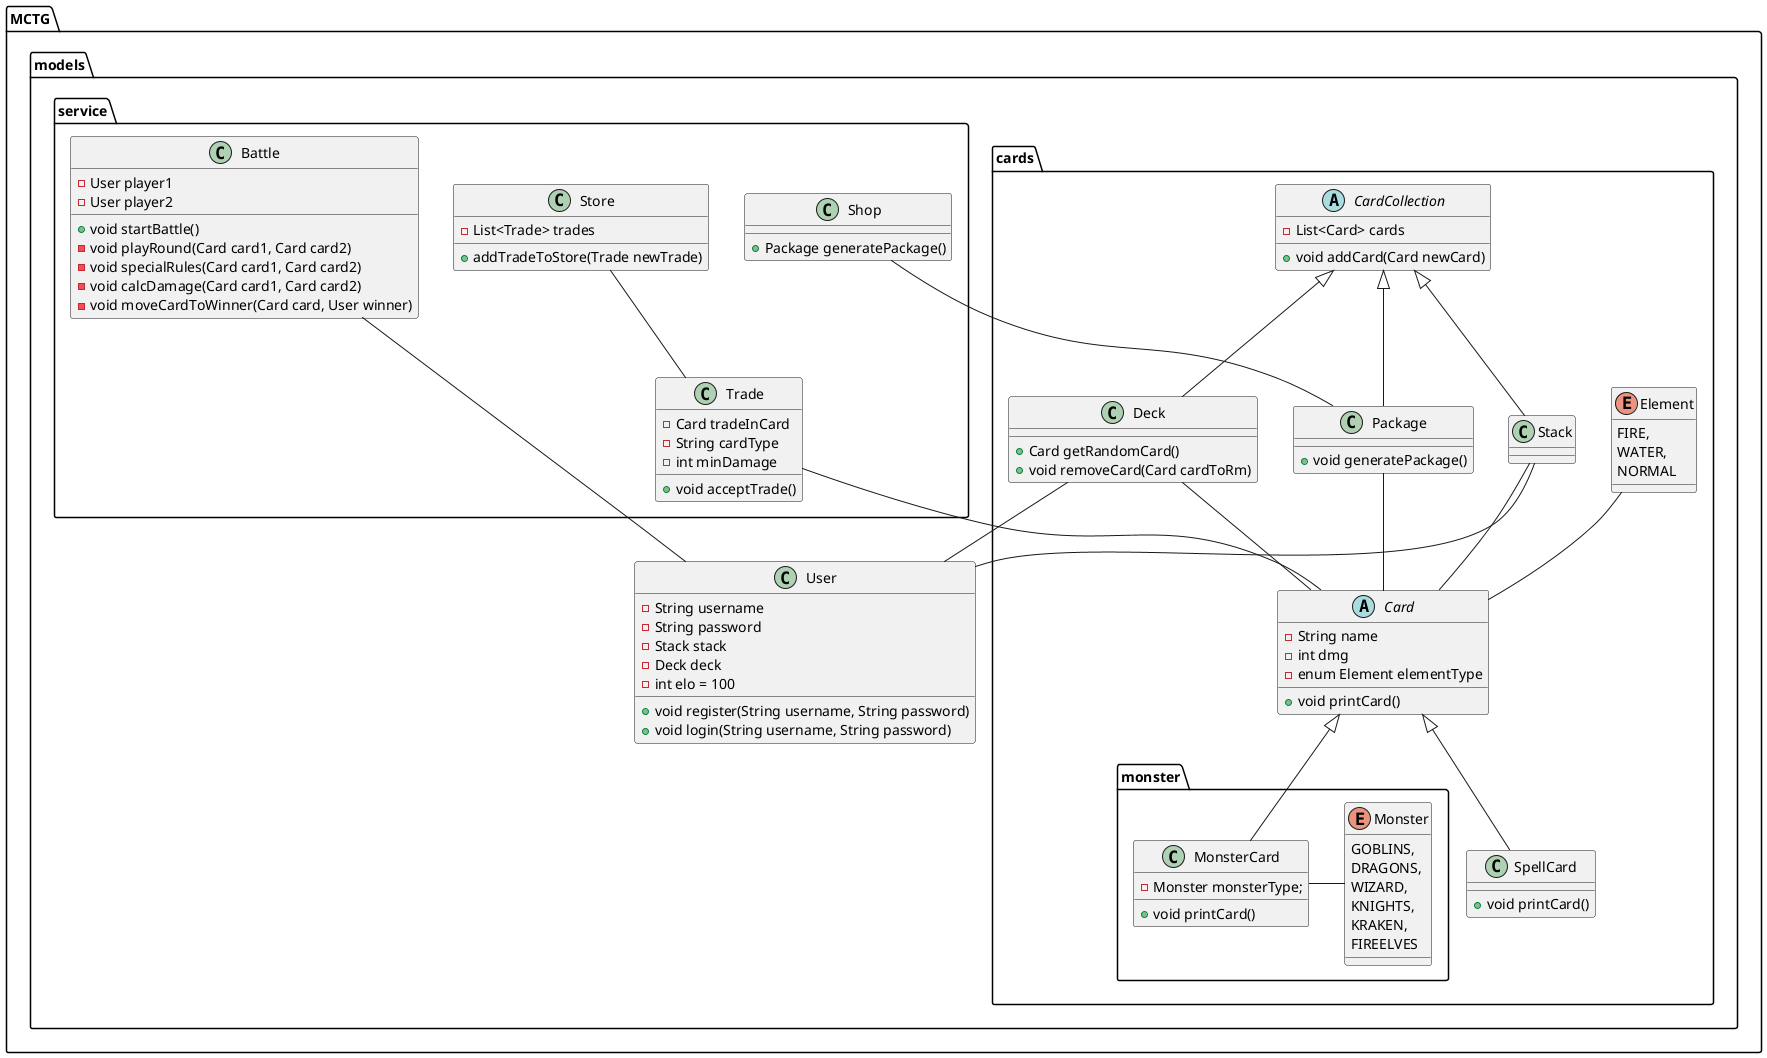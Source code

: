 @startuml
'https://plantuml.com/sequence-diagram

package MCTG.models {
    package cards {
        Deck -- Card
        Stack -- Card
        Package -- Card
        Element -- Card

        abstract class CardCollection {
            - List<Card> cards

            + void addCard(Card newCard)
        }
        
        class Deck extends CardCollection {
            + Card getRandomCard()
            + void removeCard(Card cardToRm)
        }

        class Stack extends CardCollection

        class Package extends CardCollection {
            + void generatePackage()
        }

        abstract class Card {
            - String name
            - int dmg
            - enum Element elementType

            + void printCard()
        }

        class SpellCard extends Card {
            + void printCard()
        }

        package monster {
            MonsterCard - Monster

            Card <|-- MonsterCard

            class MonsterCard {
                - Monster monsterType;

                + void printCard()
            }

            enum Monster {
                GOBLINS,
                DRAGONS,
                WIZARD,
                KNIGHTS,
                KRAKEN,
                FIREELVES
            }
        }

        enum Element {
            FIRE,
            WATER,
            NORMAL
        }
    }

    package service {
        Store -- Trade
        Trade -- Card
        Shop -- Package

        class Battle {
            - User player1
            - User player2

            + void startBattle()
            - void playRound(Card card1, Card card2)
            - void specialRules(Card card1, Card card2)
            - void calcDamage(Card card1, Card card2)
            - void moveCardToWinner(Card card, User winner)
        }

        class Store {
            - List<Trade> trades

            + addTradeToStore(Trade newTrade)
        }

        class Trade {
            - Card tradeInCard
            - String cardType
            - int minDamage

            + void acceptTrade()
        }

        class Shop {
            + Package generatePackage()
        }
    }

    Stack -- User
    Deck -- User
    Battle -- User

    class User {
        - String username
        - String password
        - Stack stack
        - Deck deck
        - int elo = 100

        + void register(String username, String password)
        + void login(String username, String password)
    }
}
@enduml